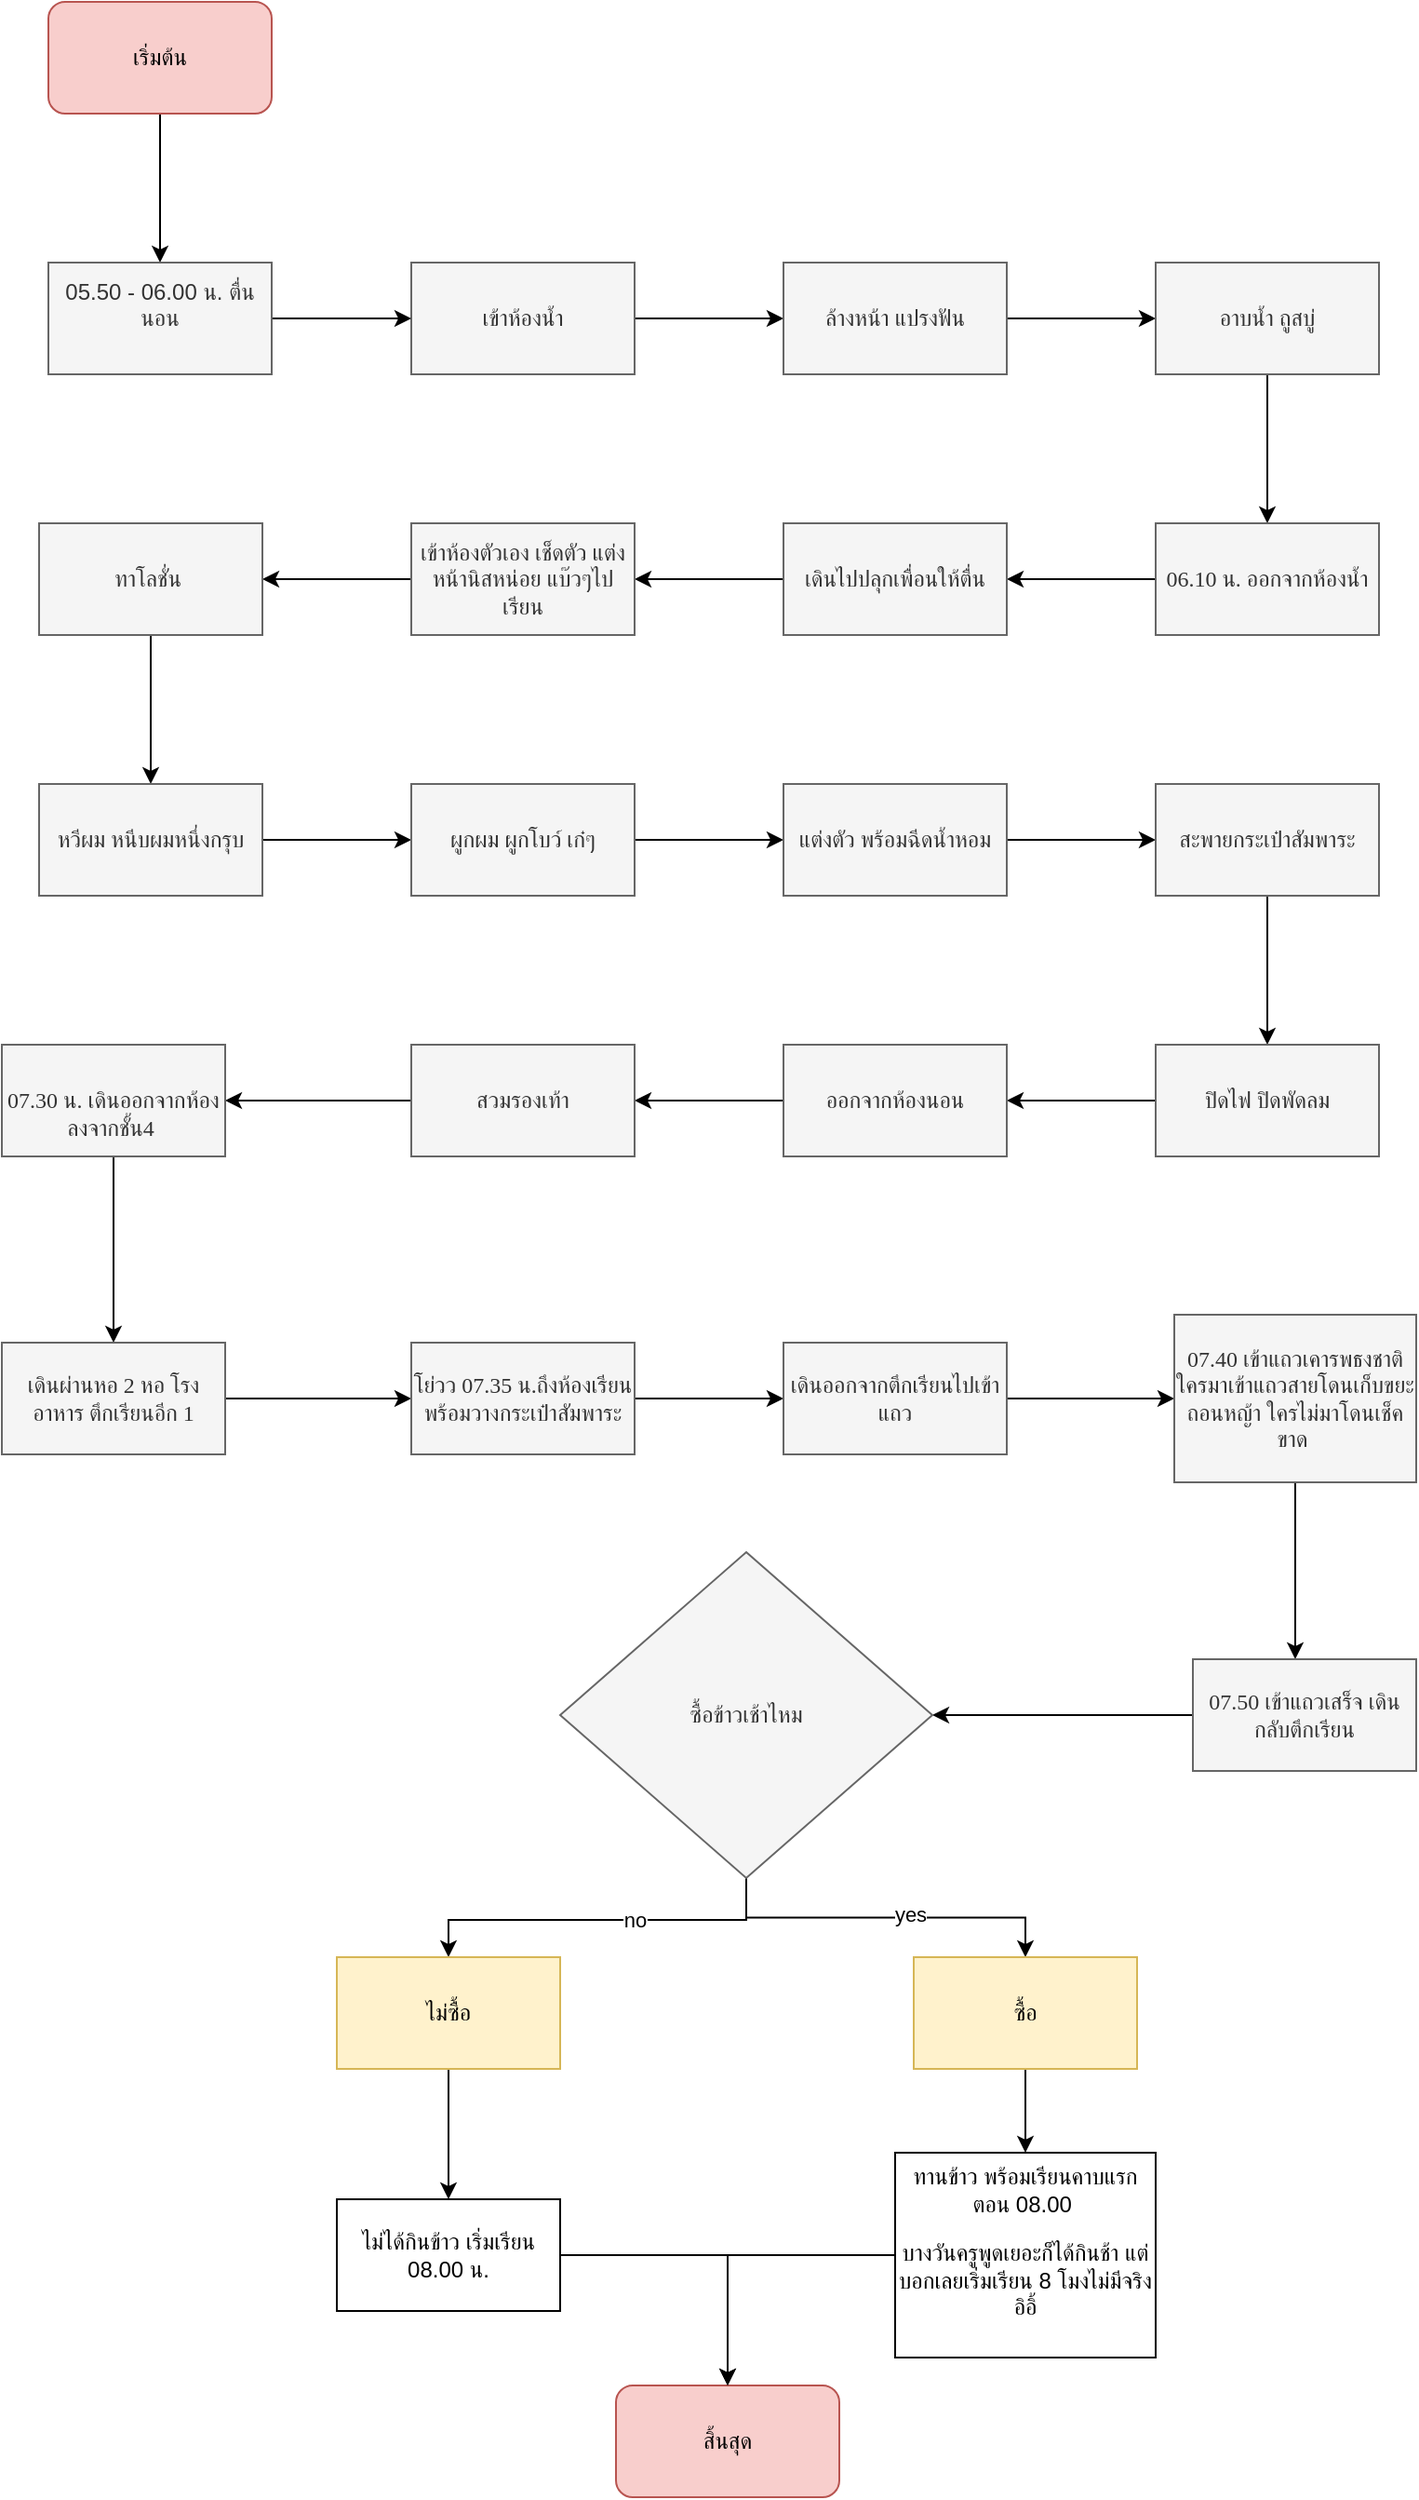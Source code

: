 <mxfile version="20.6.0" type="github">
  <diagram id="EYLlssiMXP21X99IonwG" name="Page-1">
    <mxGraphModel dx="413" dy="1330" grid="1" gridSize="10" guides="1" tooltips="1" connect="1" arrows="1" fold="1" page="1" pageScale="1" pageWidth="850" pageHeight="1100" math="0" shadow="0">
      <root>
        <mxCell id="0" />
        <mxCell id="1" parent="0" />
        <mxCell id="ufoULE8Ci7b38Sd0Dgj9-30" value="" style="edgeStyle=orthogonalEdgeStyle;rounded=0;orthogonalLoop=1;jettySize=auto;html=1;fontFamily=Garamond;fontSize=12;" parent="1" source="ufoULE8Ci7b38Sd0Dgj9-25" target="ufoULE8Ci7b38Sd0Dgj9-29" edge="1">
          <mxGeometry relative="1" as="geometry" />
        </mxCell>
        <mxCell id="ufoULE8Ci7b38Sd0Dgj9-25" value="&lt;p&gt;เข้าห้องน้ำ&lt;/p&gt;" style="rounded=0;whiteSpace=wrap;html=1;fontFamily=Garamond;fontSize=12;align=center;fillColor=#f5f5f5;fontColor=#333333;strokeColor=#666666;" parent="1" vertex="1">
          <mxGeometry x="280" y="40" width="120" height="60" as="geometry" />
        </mxCell>
        <mxCell id="ufoULE8Ci7b38Sd0Dgj9-32" value="" style="edgeStyle=orthogonalEdgeStyle;rounded=0;orthogonalLoop=1;jettySize=auto;html=1;fontFamily=Garamond;fontSize=12;" parent="1" source="ufoULE8Ci7b38Sd0Dgj9-29" target="ufoULE8Ci7b38Sd0Dgj9-31" edge="1">
          <mxGeometry relative="1" as="geometry" />
        </mxCell>
        <mxCell id="ufoULE8Ci7b38Sd0Dgj9-29" value="&lt;div&gt;ล้างหน้า แปรงฟัน&lt;br&gt;&lt;/div&gt;" style="rounded=0;whiteSpace=wrap;html=1;fontFamily=Garamond;fontSize=12;fillColor=#f5f5f5;fontColor=#333333;strokeColor=#666666;" parent="1" vertex="1">
          <mxGeometry x="480" y="40" width="120" height="60" as="geometry" />
        </mxCell>
        <mxCell id="ufoULE8Ci7b38Sd0Dgj9-34" value="" style="edgeStyle=orthogonalEdgeStyle;rounded=0;orthogonalLoop=1;jettySize=auto;html=1;fontFamily=Garamond;fontSize=12;" parent="1" source="ufoULE8Ci7b38Sd0Dgj9-31" target="ufoULE8Ci7b38Sd0Dgj9-33" edge="1">
          <mxGeometry relative="1" as="geometry" />
        </mxCell>
        <mxCell id="ufoULE8Ci7b38Sd0Dgj9-31" value="อาบน้ำ ถูสบู่" style="whiteSpace=wrap;html=1;rounded=0;fontFamily=Garamond;fillColor=#f5f5f5;fontColor=#333333;strokeColor=#666666;" parent="1" vertex="1">
          <mxGeometry x="680" y="40" width="120" height="60" as="geometry" />
        </mxCell>
        <mxCell id="ufoULE8Ci7b38Sd0Dgj9-36" value="" style="edgeStyle=orthogonalEdgeStyle;rounded=0;orthogonalLoop=1;jettySize=auto;html=1;fontFamily=Garamond;fontSize=12;" parent="1" source="ufoULE8Ci7b38Sd0Dgj9-33" target="ufoULE8Ci7b38Sd0Dgj9-35" edge="1">
          <mxGeometry relative="1" as="geometry" />
        </mxCell>
        <mxCell id="ufoULE8Ci7b38Sd0Dgj9-33" value="06.10 น. ออกจากห้องน้ำ" style="whiteSpace=wrap;html=1;rounded=0;fontFamily=Garamond;fillColor=#f5f5f5;fontColor=#333333;strokeColor=#666666;" parent="1" vertex="1">
          <mxGeometry x="680" y="180" width="120" height="60" as="geometry" />
        </mxCell>
        <mxCell id="ufoULE8Ci7b38Sd0Dgj9-38" value="" style="edgeStyle=orthogonalEdgeStyle;rounded=0;orthogonalLoop=1;jettySize=auto;html=1;fontFamily=Garamond;fontSize=12;" parent="1" source="ufoULE8Ci7b38Sd0Dgj9-35" target="ufoULE8Ci7b38Sd0Dgj9-37" edge="1">
          <mxGeometry relative="1" as="geometry" />
        </mxCell>
        <mxCell id="ufoULE8Ci7b38Sd0Dgj9-35" value="เดินไปปลุกเพื่อนให้ตื่น" style="whiteSpace=wrap;html=1;rounded=0;fontFamily=Garamond;fillColor=#f5f5f5;fontColor=#333333;strokeColor=#666666;" parent="1" vertex="1">
          <mxGeometry x="480" y="180" width="120" height="60" as="geometry" />
        </mxCell>
        <mxCell id="ufoULE8Ci7b38Sd0Dgj9-40" value="" style="edgeStyle=orthogonalEdgeStyle;rounded=0;orthogonalLoop=1;jettySize=auto;html=1;fontFamily=Garamond;fontSize=12;" parent="1" source="ufoULE8Ci7b38Sd0Dgj9-37" target="ufoULE8Ci7b38Sd0Dgj9-39" edge="1">
          <mxGeometry relative="1" as="geometry" />
        </mxCell>
        <mxCell id="ufoULE8Ci7b38Sd0Dgj9-37" value="เข้าห้องตัวเอง เช็ดตัว แต่งหน้านิสหน่อย แบ๊วๆไปเรียน" style="whiteSpace=wrap;html=1;rounded=0;fontFamily=Garamond;fillColor=#f5f5f5;fontColor=#333333;strokeColor=#666666;" parent="1" vertex="1">
          <mxGeometry x="280" y="180" width="120" height="60" as="geometry" />
        </mxCell>
        <mxCell id="ufoULE8Ci7b38Sd0Dgj9-42" value="" style="edgeStyle=orthogonalEdgeStyle;rounded=0;orthogonalLoop=1;jettySize=auto;html=1;fontFamily=Garamond;fontSize=12;" parent="1" source="ufoULE8Ci7b38Sd0Dgj9-39" target="ufoULE8Ci7b38Sd0Dgj9-41" edge="1">
          <mxGeometry relative="1" as="geometry" />
        </mxCell>
        <mxCell id="ufoULE8Ci7b38Sd0Dgj9-39" value="ทาโลชั่น&amp;nbsp;" style="whiteSpace=wrap;html=1;rounded=0;fontFamily=Garamond;fillColor=#f5f5f5;fontColor=#333333;strokeColor=#666666;" parent="1" vertex="1">
          <mxGeometry x="80" y="180" width="120" height="60" as="geometry" />
        </mxCell>
        <mxCell id="ufoULE8Ci7b38Sd0Dgj9-44" value="" style="edgeStyle=orthogonalEdgeStyle;rounded=0;orthogonalLoop=1;jettySize=auto;html=1;fontFamily=Garamond;fontSize=12;" parent="1" source="ufoULE8Ci7b38Sd0Dgj9-41" target="ufoULE8Ci7b38Sd0Dgj9-43" edge="1">
          <mxGeometry relative="1" as="geometry" />
        </mxCell>
        <mxCell id="ufoULE8Ci7b38Sd0Dgj9-41" value="หวีผม หนีบผมหนึ่งกรุบ" style="whiteSpace=wrap;html=1;rounded=0;fontFamily=Garamond;fillColor=#f5f5f5;fontColor=#333333;strokeColor=#666666;" parent="1" vertex="1">
          <mxGeometry x="80" y="320" width="120" height="60" as="geometry" />
        </mxCell>
        <mxCell id="ufoULE8Ci7b38Sd0Dgj9-46" value="" style="edgeStyle=orthogonalEdgeStyle;rounded=0;orthogonalLoop=1;jettySize=auto;html=1;fontFamily=Garamond;fontSize=12;" parent="1" source="ufoULE8Ci7b38Sd0Dgj9-43" target="ufoULE8Ci7b38Sd0Dgj9-45" edge="1">
          <mxGeometry relative="1" as="geometry" />
        </mxCell>
        <mxCell id="ufoULE8Ci7b38Sd0Dgj9-43" value="ผูกผม ผูกโบว์ เก๋ๆ" style="whiteSpace=wrap;html=1;rounded=0;fontFamily=Garamond;fillColor=#f5f5f5;fontColor=#333333;strokeColor=#666666;" parent="1" vertex="1">
          <mxGeometry x="280" y="320" width="120" height="60" as="geometry" />
        </mxCell>
        <mxCell id="ufoULE8Ci7b38Sd0Dgj9-48" value="" style="edgeStyle=orthogonalEdgeStyle;rounded=0;orthogonalLoop=1;jettySize=auto;html=1;fontFamily=Garamond;fontSize=12;" parent="1" source="ufoULE8Ci7b38Sd0Dgj9-45" target="ufoULE8Ci7b38Sd0Dgj9-47" edge="1">
          <mxGeometry relative="1" as="geometry" />
        </mxCell>
        <mxCell id="ufoULE8Ci7b38Sd0Dgj9-45" value="แต่งตัว พร้อมฉีดน้ำหอม" style="whiteSpace=wrap;html=1;rounded=0;fontFamily=Garamond;fillColor=#f5f5f5;fontColor=#333333;strokeColor=#666666;" parent="1" vertex="1">
          <mxGeometry x="480" y="320" width="120" height="60" as="geometry" />
        </mxCell>
        <mxCell id="ufoULE8Ci7b38Sd0Dgj9-50" value="" style="edgeStyle=orthogonalEdgeStyle;rounded=0;orthogonalLoop=1;jettySize=auto;html=1;fontFamily=Garamond;fontSize=12;" parent="1" source="ufoULE8Ci7b38Sd0Dgj9-47" target="ufoULE8Ci7b38Sd0Dgj9-49" edge="1">
          <mxGeometry relative="1" as="geometry" />
        </mxCell>
        <mxCell id="ufoULE8Ci7b38Sd0Dgj9-47" value="สะพายกระเป๋าสัมพาระ" style="whiteSpace=wrap;html=1;rounded=0;fontFamily=Garamond;fillColor=#f5f5f5;fontColor=#333333;strokeColor=#666666;" parent="1" vertex="1">
          <mxGeometry x="680" y="320" width="120" height="60" as="geometry" />
        </mxCell>
        <mxCell id="ufoULE8Ci7b38Sd0Dgj9-52" value="" style="edgeStyle=orthogonalEdgeStyle;rounded=0;orthogonalLoop=1;jettySize=auto;html=1;fontFamily=Garamond;fontSize=12;" parent="1" source="ufoULE8Ci7b38Sd0Dgj9-49" target="ufoULE8Ci7b38Sd0Dgj9-51" edge="1">
          <mxGeometry relative="1" as="geometry" />
        </mxCell>
        <mxCell id="ufoULE8Ci7b38Sd0Dgj9-49" value="ปิดไฟ ปิดพัดลม" style="whiteSpace=wrap;html=1;rounded=0;fontFamily=Garamond;fillColor=#f5f5f5;fontColor=#333333;strokeColor=#666666;" parent="1" vertex="1">
          <mxGeometry x="680" y="460" width="120" height="60" as="geometry" />
        </mxCell>
        <mxCell id="ufoULE8Ci7b38Sd0Dgj9-54" value="" style="edgeStyle=orthogonalEdgeStyle;rounded=0;orthogonalLoop=1;jettySize=auto;html=1;fontFamily=Garamond;fontSize=12;" parent="1" source="ufoULE8Ci7b38Sd0Dgj9-51" edge="1">
          <mxGeometry relative="1" as="geometry">
            <mxPoint x="400" y="490" as="targetPoint" />
          </mxGeometry>
        </mxCell>
        <mxCell id="ufoULE8Ci7b38Sd0Dgj9-51" value="ออกจากห้องนอน" style="whiteSpace=wrap;html=1;rounded=0;fontFamily=Garamond;fillColor=#f5f5f5;fontColor=#333333;strokeColor=#666666;" parent="1" vertex="1">
          <mxGeometry x="480" y="460" width="120" height="60" as="geometry" />
        </mxCell>
        <mxCell id="ufoULE8Ci7b38Sd0Dgj9-58" value="" style="edgeStyle=orthogonalEdgeStyle;rounded=0;orthogonalLoop=1;jettySize=auto;html=1;fontFamily=Garamond;fontSize=12;" parent="1" source="ufoULE8Ci7b38Sd0Dgj9-55" target="ufoULE8Ci7b38Sd0Dgj9-57" edge="1">
          <mxGeometry relative="1" as="geometry" />
        </mxCell>
        <mxCell id="ufoULE8Ci7b38Sd0Dgj9-55" value="สวมรองเท้า" style="whiteSpace=wrap;html=1;rounded=0;fontFamily=Garamond;fillColor=#f5f5f5;fontColor=#333333;strokeColor=#666666;" parent="1" vertex="1">
          <mxGeometry x="280" y="460" width="120" height="60" as="geometry" />
        </mxCell>
        <mxCell id="ufoULE8Ci7b38Sd0Dgj9-60" value="" style="edgeStyle=orthogonalEdgeStyle;rounded=0;orthogonalLoop=1;jettySize=auto;html=1;fontFamily=Garamond;fontSize=12;" parent="1" source="ufoULE8Ci7b38Sd0Dgj9-57" target="ufoULE8Ci7b38Sd0Dgj9-59" edge="1">
          <mxGeometry relative="1" as="geometry" />
        </mxCell>
        <mxCell id="ufoULE8Ci7b38Sd0Dgj9-57" value="&lt;div&gt;&lt;br&gt;&lt;/div&gt;&lt;div&gt;07.30 น. เดินออกจากห้อง ลงจากชั้น4&amp;nbsp;&lt;/div&gt;" style="whiteSpace=wrap;html=1;rounded=0;fontFamily=Garamond;fillColor=#f5f5f5;fontColor=#333333;strokeColor=#666666;" parent="1" vertex="1">
          <mxGeometry x="60" y="460" width="120" height="60" as="geometry" />
        </mxCell>
        <mxCell id="ufoULE8Ci7b38Sd0Dgj9-62" value="" style="edgeStyle=orthogonalEdgeStyle;rounded=0;orthogonalLoop=1;jettySize=auto;html=1;fontFamily=Garamond;fontSize=12;" parent="1" source="ufoULE8Ci7b38Sd0Dgj9-59" target="ufoULE8Ci7b38Sd0Dgj9-61" edge="1">
          <mxGeometry relative="1" as="geometry" />
        </mxCell>
        <mxCell id="ufoULE8Ci7b38Sd0Dgj9-59" value="เดินผ่านหอ 2 หอ โรงอาหาร ตึกเรียนอีก 1" style="whiteSpace=wrap;html=1;rounded=0;fontFamily=Garamond;fillColor=#f5f5f5;fontColor=#333333;strokeColor=#666666;" parent="1" vertex="1">
          <mxGeometry x="60" y="620" width="120" height="60" as="geometry" />
        </mxCell>
        <mxCell id="ufoULE8Ci7b38Sd0Dgj9-64" value="" style="edgeStyle=orthogonalEdgeStyle;rounded=0;orthogonalLoop=1;jettySize=auto;html=1;fontFamily=Garamond;fontSize=12;" parent="1" source="ufoULE8Ci7b38Sd0Dgj9-61" target="ufoULE8Ci7b38Sd0Dgj9-63" edge="1">
          <mxGeometry relative="1" as="geometry" />
        </mxCell>
        <mxCell id="ufoULE8Ci7b38Sd0Dgj9-61" value="โย่วว 07.35 น.ถึงห้องเรียนพร้อมวางกระเป๋าสัมพาระ" style="whiteSpace=wrap;html=1;rounded=0;fontFamily=Garamond;fillColor=#f5f5f5;fontColor=#333333;strokeColor=#666666;" parent="1" vertex="1">
          <mxGeometry x="280" y="620" width="120" height="60" as="geometry" />
        </mxCell>
        <mxCell id="ufoULE8Ci7b38Sd0Dgj9-66" value="" style="edgeStyle=orthogonalEdgeStyle;rounded=0;orthogonalLoop=1;jettySize=auto;html=1;fontFamily=Garamond;fontSize=12;" parent="1" source="ufoULE8Ci7b38Sd0Dgj9-63" target="ufoULE8Ci7b38Sd0Dgj9-65" edge="1">
          <mxGeometry relative="1" as="geometry" />
        </mxCell>
        <mxCell id="ufoULE8Ci7b38Sd0Dgj9-63" value="เดินออกจากตึกเรียนไปเข้าแถว" style="whiteSpace=wrap;html=1;rounded=0;fontFamily=Garamond;fillColor=#f5f5f5;fontColor=#333333;strokeColor=#666666;" parent="1" vertex="1">
          <mxGeometry x="480" y="620" width="120" height="60" as="geometry" />
        </mxCell>
        <mxCell id="ufoULE8Ci7b38Sd0Dgj9-68" value="" style="edgeStyle=orthogonalEdgeStyle;rounded=0;orthogonalLoop=1;jettySize=auto;html=1;fontFamily=Garamond;fontSize=12;" parent="1" source="ufoULE8Ci7b38Sd0Dgj9-65" edge="1">
          <mxGeometry relative="1" as="geometry">
            <mxPoint x="755" y="790" as="targetPoint" />
          </mxGeometry>
        </mxCell>
        <mxCell id="ufoULE8Ci7b38Sd0Dgj9-65" value="07.40 เข้าแถวเคารพธงชาติ ใครมาเข้าแถวสายโดนเก็บขยะ ถอนหญ้า ใครไม่มาโดนเช็คขาด&amp;nbsp;" style="whiteSpace=wrap;html=1;rounded=0;fontFamily=Garamond;fillColor=#f5f5f5;fontColor=#333333;strokeColor=#666666;" parent="1" vertex="1">
          <mxGeometry x="690" y="605" width="130" height="90" as="geometry" />
        </mxCell>
        <mxCell id="vKeQTIYzwpLXJLgaARwl-6" value="" style="edgeStyle=orthogonalEdgeStyle;rounded=0;orthogonalLoop=1;jettySize=auto;html=1;" parent="1" source="ufoULE8Ci7b38Sd0Dgj9-69" target="vKeQTIYzwpLXJLgaARwl-5" edge="1">
          <mxGeometry relative="1" as="geometry" />
        </mxCell>
        <mxCell id="ufoULE8Ci7b38Sd0Dgj9-69" value="07.50 เข้าแถวเสร็จ เดินกลับตึกเรียน" style="whiteSpace=wrap;html=1;rounded=0;fontFamily=Garamond;fillColor=#f5f5f5;fontColor=#333333;strokeColor=#666666;" parent="1" vertex="1">
          <mxGeometry x="700" y="790" width="120" height="60" as="geometry" />
        </mxCell>
        <mxCell id="vKeQTIYzwpLXJLgaARwl-9" value="" style="edgeStyle=orthogonalEdgeStyle;rounded=0;orthogonalLoop=1;jettySize=auto;html=1;" parent="1" source="vKeQTIYzwpLXJLgaARwl-5" target="vKeQTIYzwpLXJLgaARwl-8" edge="1">
          <mxGeometry relative="1" as="geometry" />
        </mxCell>
        <mxCell id="cNWWdvUu0tkJ8e8RfMmg-2" value="yes" style="edgeLabel;html=1;align=center;verticalAlign=middle;resizable=0;points=[];" vertex="1" connectable="0" parent="vKeQTIYzwpLXJLgaARwl-9">
          <mxGeometry x="0.13" y="2" relative="1" as="geometry">
            <mxPoint as="offset" />
          </mxGeometry>
        </mxCell>
        <mxCell id="vKeQTIYzwpLXJLgaARwl-11" value="" style="edgeStyle=orthogonalEdgeStyle;rounded=0;orthogonalLoop=1;jettySize=auto;html=1;" parent="1" source="vKeQTIYzwpLXJLgaARwl-5" target="vKeQTIYzwpLXJLgaARwl-10" edge="1">
          <mxGeometry relative="1" as="geometry">
            <Array as="points">
              <mxPoint x="460" y="930" />
              <mxPoint x="300" y="930" />
            </Array>
          </mxGeometry>
        </mxCell>
        <mxCell id="cNWWdvUu0tkJ8e8RfMmg-1" value="no" style="edgeLabel;html=1;align=center;verticalAlign=middle;resizable=0;points=[];" vertex="1" connectable="0" parent="vKeQTIYzwpLXJLgaARwl-11">
          <mxGeometry x="-0.184" relative="1" as="geometry">
            <mxPoint as="offset" />
          </mxGeometry>
        </mxCell>
        <mxCell id="vKeQTIYzwpLXJLgaARwl-5" value="ซื้อข้าวเช้าไหม" style="rhombus;whiteSpace=wrap;html=1;fontFamily=Garamond;fillColor=#f5f5f5;strokeColor=#666666;fontColor=#333333;rounded=0;" parent="1" vertex="1">
          <mxGeometry x="360" y="732.5" width="200" height="175" as="geometry" />
        </mxCell>
        <mxCell id="vKeQTIYzwpLXJLgaARwl-32" value="" style="edgeStyle=orthogonalEdgeStyle;rounded=0;orthogonalLoop=1;jettySize=auto;html=1;" parent="1" source="vKeQTIYzwpLXJLgaARwl-8" target="vKeQTIYzwpLXJLgaARwl-31" edge="1">
          <mxGeometry relative="1" as="geometry" />
        </mxCell>
        <mxCell id="vKeQTIYzwpLXJLgaARwl-8" value="ซื้อ" style="whiteSpace=wrap;html=1;fontFamily=Garamond;fillColor=#fff2cc;strokeColor=#d6b656;rounded=0;" parent="1" vertex="1">
          <mxGeometry x="550" y="950" width="120" height="60" as="geometry" />
        </mxCell>
        <mxCell id="vKeQTIYzwpLXJLgaARwl-34" value="" style="edgeStyle=orthogonalEdgeStyle;rounded=0;orthogonalLoop=1;jettySize=auto;html=1;" parent="1" source="vKeQTIYzwpLXJLgaARwl-10" target="vKeQTIYzwpLXJLgaARwl-33" edge="1">
          <mxGeometry relative="1" as="geometry" />
        </mxCell>
        <mxCell id="vKeQTIYzwpLXJLgaARwl-10" value="ไม่ซื้อ" style="whiteSpace=wrap;html=1;fontFamily=Garamond;fillColor=#fff2cc;strokeColor=#d6b656;rounded=0;" parent="1" vertex="1">
          <mxGeometry x="240" y="950" width="120" height="60" as="geometry" />
        </mxCell>
        <mxCell id="vKeQTIYzwpLXJLgaARwl-20" value="" style="edgeStyle=orthogonalEdgeStyle;rounded=0;orthogonalLoop=1;jettySize=auto;html=1;" parent="1" source="vKeQTIYzwpLXJLgaARwl-12" target="vKeQTIYzwpLXJLgaARwl-19" edge="1">
          <mxGeometry relative="1" as="geometry" />
        </mxCell>
        <mxCell id="vKeQTIYzwpLXJLgaARwl-12" value="เริ่มต้น" style="whiteSpace=wrap;html=1;fontFamily=Garamond;fillColor=#f8cecc;strokeColor=#b85450;rounded=1;" parent="1" vertex="1">
          <mxGeometry x="85" y="-100" width="120" height="60" as="geometry" />
        </mxCell>
        <mxCell id="vKeQTIYzwpLXJLgaARwl-21" value="" style="edgeStyle=orthogonalEdgeStyle;rounded=0;orthogonalLoop=1;jettySize=auto;html=1;" parent="1" source="vKeQTIYzwpLXJLgaARwl-19" target="ufoULE8Ci7b38Sd0Dgj9-25" edge="1">
          <mxGeometry relative="1" as="geometry" />
        </mxCell>
        <mxCell id="vKeQTIYzwpLXJLgaARwl-19" value="&lt;p&gt;05.50 - 06.00 น. ตื่นนอน&lt;/p&gt;&lt;div&gt;&lt;br style=&quot;font-family: Garamond;&quot;&gt;&lt;/div&gt;" style="rounded=0;whiteSpace=wrap;html=1;fillColor=#f5f5f5;fontColor=#333333;strokeColor=#666666;" parent="1" vertex="1">
          <mxGeometry x="85" y="40" width="120" height="60" as="geometry" />
        </mxCell>
        <mxCell id="vKeQTIYzwpLXJLgaARwl-29" value="สิ้นสุด" style="rounded=1;whiteSpace=wrap;html=1;fillColor=#f8cecc;strokeColor=#b85450;" parent="1" vertex="1">
          <mxGeometry x="390" y="1180" width="120" height="60" as="geometry" />
        </mxCell>
        <mxCell id="vKeQTIYzwpLXJLgaARwl-37" style="edgeStyle=orthogonalEdgeStyle;rounded=0;orthogonalLoop=1;jettySize=auto;html=1;" parent="1" source="vKeQTIYzwpLXJLgaARwl-31" target="vKeQTIYzwpLXJLgaARwl-29" edge="1">
          <mxGeometry relative="1" as="geometry" />
        </mxCell>
        <mxCell id="vKeQTIYzwpLXJLgaARwl-31" value="&lt;p&gt;ทานข้าว พร้อมเรียนคาบแรกตอน 08.00&amp;nbsp;&lt;/p&gt;&lt;p&gt;บางวันครูพูดเยอะก็ได้กินช้า แต่บอกเลยเริ่มเรียน 8 โมงไม่มีจริงอิอิ้&lt;/p&gt;&lt;div&gt;&lt;br style=&quot;font-family: Garamond;&quot;&gt;&lt;/div&gt;" style="rounded=0;whiteSpace=wrap;html=1;" parent="1" vertex="1">
          <mxGeometry x="540" y="1055" width="140" height="110" as="geometry" />
        </mxCell>
        <mxCell id="vKeQTIYzwpLXJLgaARwl-38" style="edgeStyle=orthogonalEdgeStyle;rounded=0;orthogonalLoop=1;jettySize=auto;html=1;entryX=0.5;entryY=0;entryDx=0;entryDy=0;" parent="1" source="vKeQTIYzwpLXJLgaARwl-33" target="vKeQTIYzwpLXJLgaARwl-29" edge="1">
          <mxGeometry relative="1" as="geometry" />
        </mxCell>
        <mxCell id="vKeQTIYzwpLXJLgaARwl-33" value="ไม่ได้กินข้าว เริ่มเรียน 08.00 น." style="rounded=0;whiteSpace=wrap;html=1;" parent="1" vertex="1">
          <mxGeometry x="240" y="1080" width="120" height="60" as="geometry" />
        </mxCell>
      </root>
    </mxGraphModel>
  </diagram>
</mxfile>
